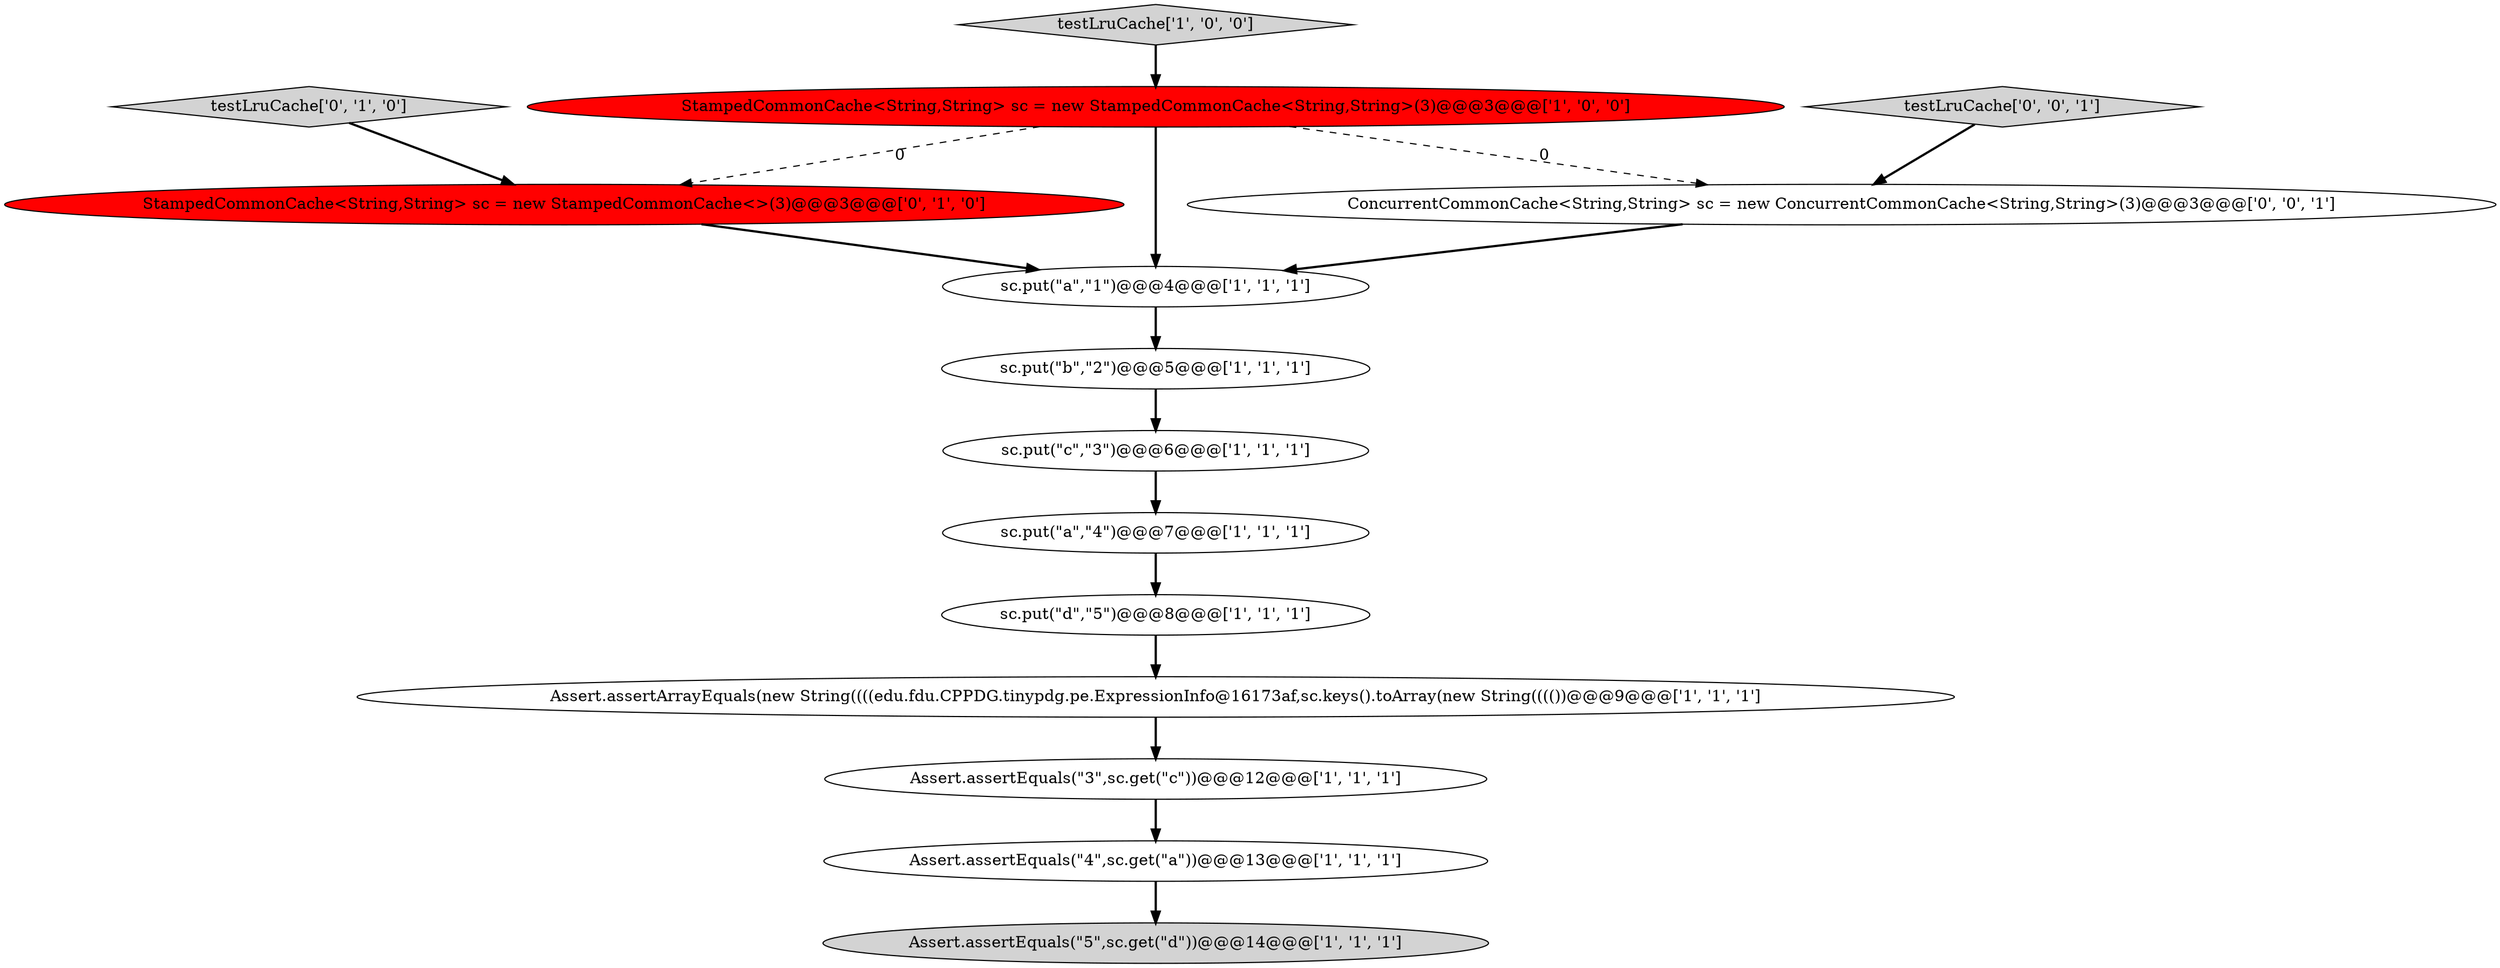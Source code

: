 digraph {
8 [style = filled, label = "Assert.assertArrayEquals(new String((((edu.fdu.CPPDG.tinypdg.pe.ExpressionInfo@16173af,sc.keys().toArray(new String(((())@@@9@@@['1', '1', '1']", fillcolor = white, shape = ellipse image = "AAA0AAABBB1BBB"];
9 [style = filled, label = "StampedCommonCache<String,String> sc = new StampedCommonCache<String,String>(3)@@@3@@@['1', '0', '0']", fillcolor = red, shape = ellipse image = "AAA1AAABBB1BBB"];
2 [style = filled, label = "sc.put(\"a\",\"4\")@@@7@@@['1', '1', '1']", fillcolor = white, shape = ellipse image = "AAA0AAABBB1BBB"];
11 [style = filled, label = "testLruCache['0', '1', '0']", fillcolor = lightgray, shape = diamond image = "AAA0AAABBB2BBB"];
6 [style = filled, label = "Assert.assertEquals(\"4\",sc.get(\"a\"))@@@13@@@['1', '1', '1']", fillcolor = white, shape = ellipse image = "AAA0AAABBB1BBB"];
5 [style = filled, label = "sc.put(\"c\",\"3\")@@@6@@@['1', '1', '1']", fillcolor = white, shape = ellipse image = "AAA0AAABBB1BBB"];
1 [style = filled, label = "sc.put(\"a\",\"1\")@@@4@@@['1', '1', '1']", fillcolor = white, shape = ellipse image = "AAA0AAABBB1BBB"];
3 [style = filled, label = "sc.put(\"d\",\"5\")@@@8@@@['1', '1', '1']", fillcolor = white, shape = ellipse image = "AAA0AAABBB1BBB"];
4 [style = filled, label = "Assert.assertEquals(\"3\",sc.get(\"c\"))@@@12@@@['1', '1', '1']", fillcolor = white, shape = ellipse image = "AAA0AAABBB1BBB"];
7 [style = filled, label = "Assert.assertEquals(\"5\",sc.get(\"d\"))@@@14@@@['1', '1', '1']", fillcolor = lightgray, shape = ellipse image = "AAA0AAABBB1BBB"];
12 [style = filled, label = "StampedCommonCache<String,String> sc = new StampedCommonCache<>(3)@@@3@@@['0', '1', '0']", fillcolor = red, shape = ellipse image = "AAA1AAABBB2BBB"];
0 [style = filled, label = "testLruCache['1', '0', '0']", fillcolor = lightgray, shape = diamond image = "AAA0AAABBB1BBB"];
13 [style = filled, label = "testLruCache['0', '0', '1']", fillcolor = lightgray, shape = diamond image = "AAA0AAABBB3BBB"];
14 [style = filled, label = "ConcurrentCommonCache<String,String> sc = new ConcurrentCommonCache<String,String>(3)@@@3@@@['0', '0', '1']", fillcolor = white, shape = ellipse image = "AAA0AAABBB3BBB"];
10 [style = filled, label = "sc.put(\"b\",\"2\")@@@5@@@['1', '1', '1']", fillcolor = white, shape = ellipse image = "AAA0AAABBB1BBB"];
5->2 [style = bold, label=""];
0->9 [style = bold, label=""];
11->12 [style = bold, label=""];
9->12 [style = dashed, label="0"];
8->4 [style = bold, label=""];
10->5 [style = bold, label=""];
9->14 [style = dashed, label="0"];
9->1 [style = bold, label=""];
6->7 [style = bold, label=""];
1->10 [style = bold, label=""];
12->1 [style = bold, label=""];
4->6 [style = bold, label=""];
13->14 [style = bold, label=""];
3->8 [style = bold, label=""];
14->1 [style = bold, label=""];
2->3 [style = bold, label=""];
}
